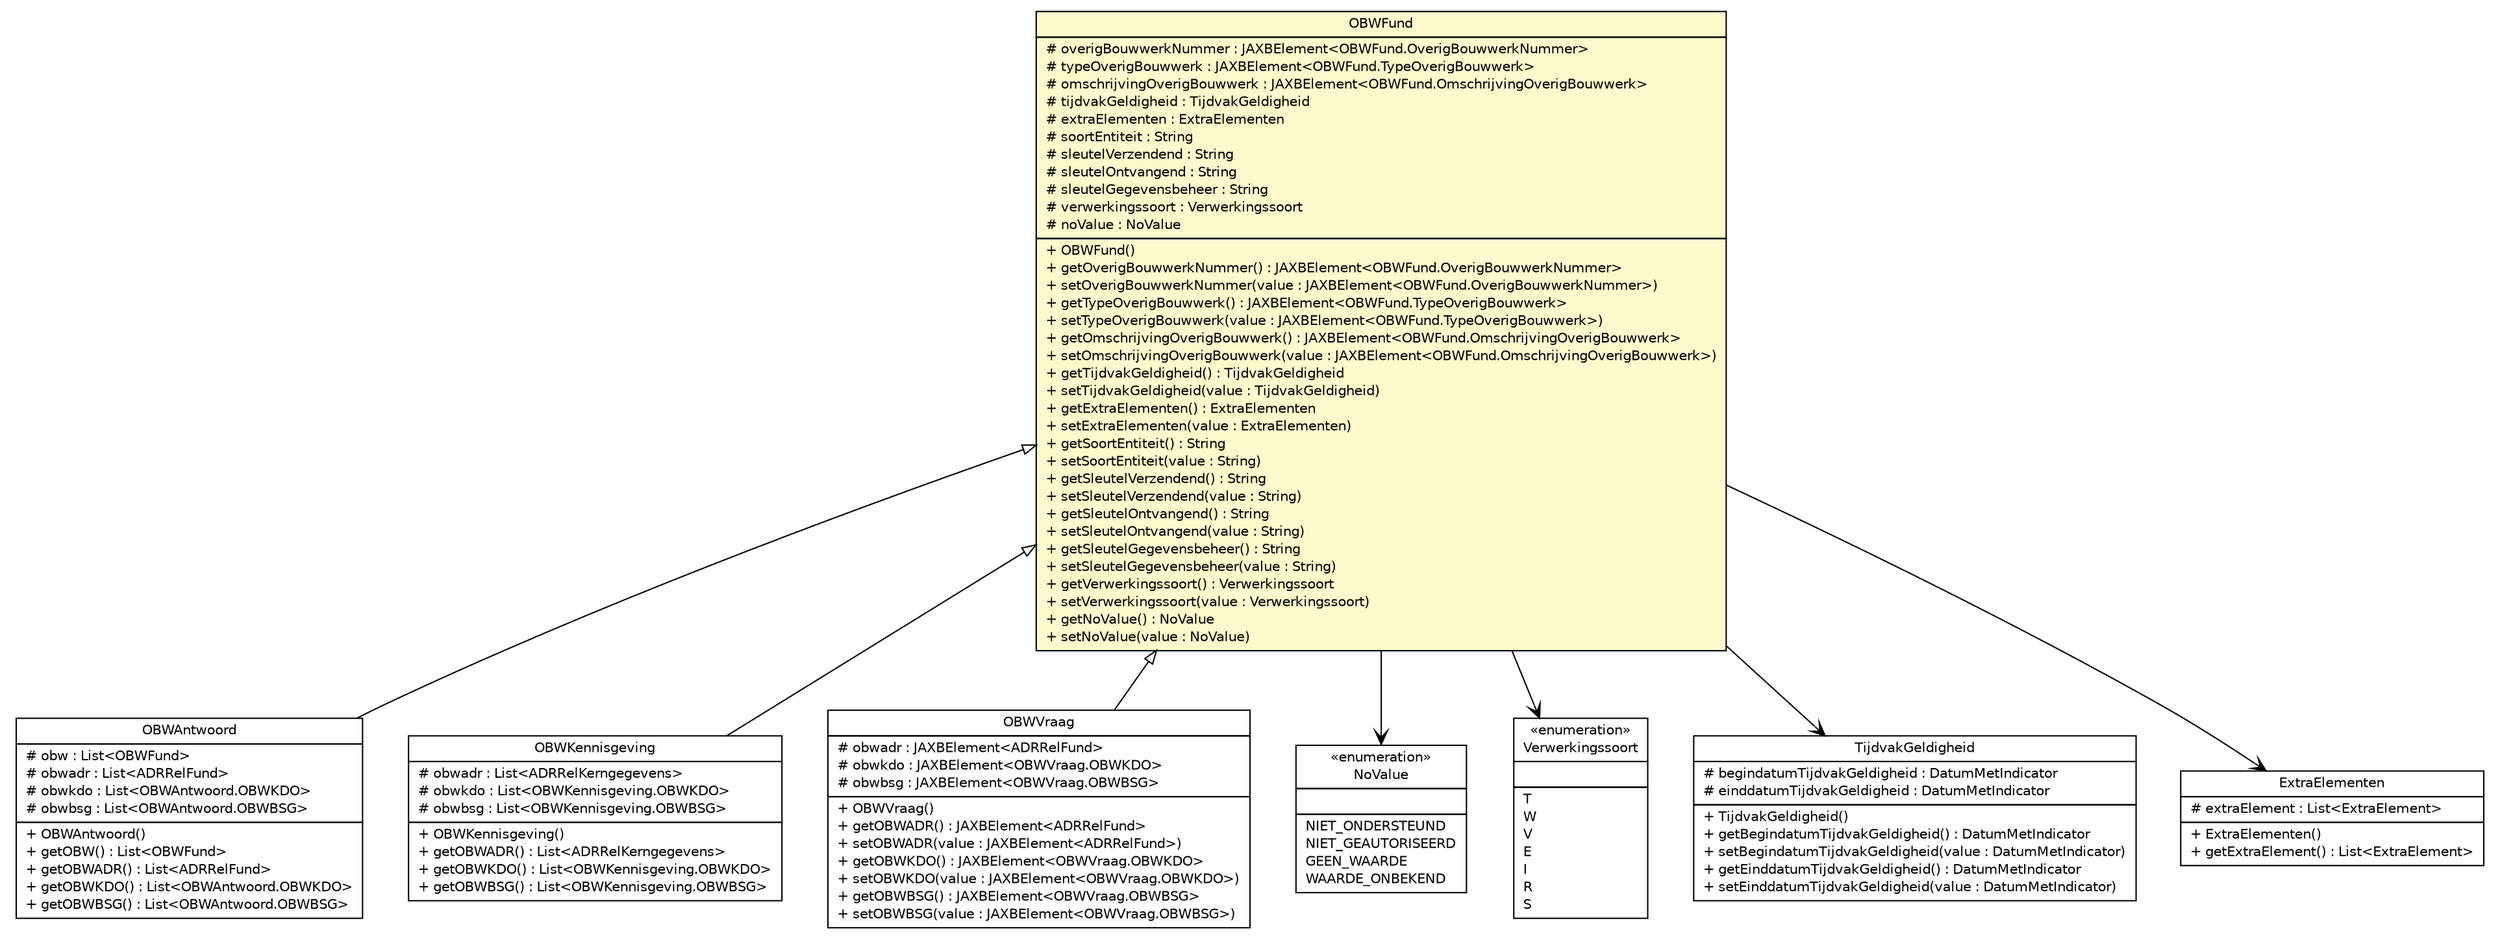 #!/usr/local/bin/dot
#
# Class diagram 
# Generated by UMLGraph version R5_6-24-gf6e263 (http://www.umlgraph.org/)
#

digraph G {
	edge [fontname="Helvetica",fontsize=10,labelfontname="Helvetica",labelfontsize=10];
	node [fontname="Helvetica",fontsize=10,shape=plaintext];
	nodesep=0.25;
	ranksep=0.5;
	// nl.egem.stuf.sector.bg._0204.OBWAntwoord
	c132171 [label=<<table title="nl.egem.stuf.sector.bg._0204.OBWAntwoord" border="0" cellborder="1" cellspacing="0" cellpadding="2" port="p" href="./OBWAntwoord.html">
		<tr><td><table border="0" cellspacing="0" cellpadding="1">
<tr><td align="center" balign="center"> OBWAntwoord </td></tr>
		</table></td></tr>
		<tr><td><table border="0" cellspacing="0" cellpadding="1">
<tr><td align="left" balign="left"> # obw : List&lt;OBWFund&gt; </td></tr>
<tr><td align="left" balign="left"> # obwadr : List&lt;ADRRelFund&gt; </td></tr>
<tr><td align="left" balign="left"> # obwkdo : List&lt;OBWAntwoord.OBWKDO&gt; </td></tr>
<tr><td align="left" balign="left"> # obwbsg : List&lt;OBWAntwoord.OBWBSG&gt; </td></tr>
		</table></td></tr>
		<tr><td><table border="0" cellspacing="0" cellpadding="1">
<tr><td align="left" balign="left"> + OBWAntwoord() </td></tr>
<tr><td align="left" balign="left"> + getOBW() : List&lt;OBWFund&gt; </td></tr>
<tr><td align="left" balign="left"> + getOBWADR() : List&lt;ADRRelFund&gt; </td></tr>
<tr><td align="left" balign="left"> + getOBWKDO() : List&lt;OBWAntwoord.OBWKDO&gt; </td></tr>
<tr><td align="left" balign="left"> + getOBWBSG() : List&lt;OBWAntwoord.OBWBSG&gt; </td></tr>
		</table></td></tr>
		</table>>, URL="./OBWAntwoord.html", fontname="Helvetica", fontcolor="black", fontsize=10.0];
	// nl.egem.stuf.sector.bg._0204.OBWFund
	c132259 [label=<<table title="nl.egem.stuf.sector.bg._0204.OBWFund" border="0" cellborder="1" cellspacing="0" cellpadding="2" port="p" bgcolor="lemonChiffon" href="./OBWFund.html">
		<tr><td><table border="0" cellspacing="0" cellpadding="1">
<tr><td align="center" balign="center"> OBWFund </td></tr>
		</table></td></tr>
		<tr><td><table border="0" cellspacing="0" cellpadding="1">
<tr><td align="left" balign="left"> # overigBouwwerkNummer : JAXBElement&lt;OBWFund.OverigBouwwerkNummer&gt; </td></tr>
<tr><td align="left" balign="left"> # typeOverigBouwwerk : JAXBElement&lt;OBWFund.TypeOverigBouwwerk&gt; </td></tr>
<tr><td align="left" balign="left"> # omschrijvingOverigBouwwerk : JAXBElement&lt;OBWFund.OmschrijvingOverigBouwwerk&gt; </td></tr>
<tr><td align="left" balign="left"> # tijdvakGeldigheid : TijdvakGeldigheid </td></tr>
<tr><td align="left" balign="left"> # extraElementen : ExtraElementen </td></tr>
<tr><td align="left" balign="left"> # soortEntiteit : String </td></tr>
<tr><td align="left" balign="left"> # sleutelVerzendend : String </td></tr>
<tr><td align="left" balign="left"> # sleutelOntvangend : String </td></tr>
<tr><td align="left" balign="left"> # sleutelGegevensbeheer : String </td></tr>
<tr><td align="left" balign="left"> # verwerkingssoort : Verwerkingssoort </td></tr>
<tr><td align="left" balign="left"> # noValue : NoValue </td></tr>
		</table></td></tr>
		<tr><td><table border="0" cellspacing="0" cellpadding="1">
<tr><td align="left" balign="left"> + OBWFund() </td></tr>
<tr><td align="left" balign="left"> + getOverigBouwwerkNummer() : JAXBElement&lt;OBWFund.OverigBouwwerkNummer&gt; </td></tr>
<tr><td align="left" balign="left"> + setOverigBouwwerkNummer(value : JAXBElement&lt;OBWFund.OverigBouwwerkNummer&gt;) </td></tr>
<tr><td align="left" balign="left"> + getTypeOverigBouwwerk() : JAXBElement&lt;OBWFund.TypeOverigBouwwerk&gt; </td></tr>
<tr><td align="left" balign="left"> + setTypeOverigBouwwerk(value : JAXBElement&lt;OBWFund.TypeOverigBouwwerk&gt;) </td></tr>
<tr><td align="left" balign="left"> + getOmschrijvingOverigBouwwerk() : JAXBElement&lt;OBWFund.OmschrijvingOverigBouwwerk&gt; </td></tr>
<tr><td align="left" balign="left"> + setOmschrijvingOverigBouwwerk(value : JAXBElement&lt;OBWFund.OmschrijvingOverigBouwwerk&gt;) </td></tr>
<tr><td align="left" balign="left"> + getTijdvakGeldigheid() : TijdvakGeldigheid </td></tr>
<tr><td align="left" balign="left"> + setTijdvakGeldigheid(value : TijdvakGeldigheid) </td></tr>
<tr><td align="left" balign="left"> + getExtraElementen() : ExtraElementen </td></tr>
<tr><td align="left" balign="left"> + setExtraElementen(value : ExtraElementen) </td></tr>
<tr><td align="left" balign="left"> + getSoortEntiteit() : String </td></tr>
<tr><td align="left" balign="left"> + setSoortEntiteit(value : String) </td></tr>
<tr><td align="left" balign="left"> + getSleutelVerzendend() : String </td></tr>
<tr><td align="left" balign="left"> + setSleutelVerzendend(value : String) </td></tr>
<tr><td align="left" balign="left"> + getSleutelOntvangend() : String </td></tr>
<tr><td align="left" balign="left"> + setSleutelOntvangend(value : String) </td></tr>
<tr><td align="left" balign="left"> + getSleutelGegevensbeheer() : String </td></tr>
<tr><td align="left" balign="left"> + setSleutelGegevensbeheer(value : String) </td></tr>
<tr><td align="left" balign="left"> + getVerwerkingssoort() : Verwerkingssoort </td></tr>
<tr><td align="left" balign="left"> + setVerwerkingssoort(value : Verwerkingssoort) </td></tr>
<tr><td align="left" balign="left"> + getNoValue() : NoValue </td></tr>
<tr><td align="left" balign="left"> + setNoValue(value : NoValue) </td></tr>
		</table></td></tr>
		</table>>, URL="./OBWFund.html", fontname="Helvetica", fontcolor="black", fontsize=10.0];
	// nl.egem.stuf.sector.bg._0204.OBWKennisgeving
	c132268 [label=<<table title="nl.egem.stuf.sector.bg._0204.OBWKennisgeving" border="0" cellborder="1" cellspacing="0" cellpadding="2" port="p" href="./OBWKennisgeving.html">
		<tr><td><table border="0" cellspacing="0" cellpadding="1">
<tr><td align="center" balign="center"> OBWKennisgeving </td></tr>
		</table></td></tr>
		<tr><td><table border="0" cellspacing="0" cellpadding="1">
<tr><td align="left" balign="left"> # obwadr : List&lt;ADRRelKerngegevens&gt; </td></tr>
<tr><td align="left" balign="left"> # obwkdo : List&lt;OBWKennisgeving.OBWKDO&gt; </td></tr>
<tr><td align="left" balign="left"> # obwbsg : List&lt;OBWKennisgeving.OBWBSG&gt; </td></tr>
		</table></td></tr>
		<tr><td><table border="0" cellspacing="0" cellpadding="1">
<tr><td align="left" balign="left"> + OBWKennisgeving() </td></tr>
<tr><td align="left" balign="left"> + getOBWADR() : List&lt;ADRRelKerngegevens&gt; </td></tr>
<tr><td align="left" balign="left"> + getOBWKDO() : List&lt;OBWKennisgeving.OBWKDO&gt; </td></tr>
<tr><td align="left" balign="left"> + getOBWBSG() : List&lt;OBWKennisgeving.OBWBSG&gt; </td></tr>
		</table></td></tr>
		</table>>, URL="./OBWKennisgeving.html", fontname="Helvetica", fontcolor="black", fontsize=10.0];
	// nl.egem.stuf.sector.bg._0204.OBWVraag
	c132397 [label=<<table title="nl.egem.stuf.sector.bg._0204.OBWVraag" border="0" cellborder="1" cellspacing="0" cellpadding="2" port="p" href="./OBWVraag.html">
		<tr><td><table border="0" cellspacing="0" cellpadding="1">
<tr><td align="center" balign="center"> OBWVraag </td></tr>
		</table></td></tr>
		<tr><td><table border="0" cellspacing="0" cellpadding="1">
<tr><td align="left" balign="left"> # obwadr : JAXBElement&lt;ADRRelFund&gt; </td></tr>
<tr><td align="left" balign="left"> # obwkdo : JAXBElement&lt;OBWVraag.OBWKDO&gt; </td></tr>
<tr><td align="left" balign="left"> # obwbsg : JAXBElement&lt;OBWVraag.OBWBSG&gt; </td></tr>
		</table></td></tr>
		<tr><td><table border="0" cellspacing="0" cellpadding="1">
<tr><td align="left" balign="left"> + OBWVraag() </td></tr>
<tr><td align="left" balign="left"> + getOBWADR() : JAXBElement&lt;ADRRelFund&gt; </td></tr>
<tr><td align="left" balign="left"> + setOBWADR(value : JAXBElement&lt;ADRRelFund&gt;) </td></tr>
<tr><td align="left" balign="left"> + getOBWKDO() : JAXBElement&lt;OBWVraag.OBWKDO&gt; </td></tr>
<tr><td align="left" balign="left"> + setOBWKDO(value : JAXBElement&lt;OBWVraag.OBWKDO&gt;) </td></tr>
<tr><td align="left" balign="left"> + getOBWBSG() : JAXBElement&lt;OBWVraag.OBWBSG&gt; </td></tr>
<tr><td align="left" balign="left"> + setOBWBSG(value : JAXBElement&lt;OBWVraag.OBWBSG&gt;) </td></tr>
		</table></td></tr>
		</table>>, URL="./OBWVraag.html", fontname="Helvetica", fontcolor="black", fontsize=10.0];
	// nl.egem.stuf.stuf0204.NoValue
	c132558 [label=<<table title="nl.egem.stuf.stuf0204.NoValue" border="0" cellborder="1" cellspacing="0" cellpadding="2" port="p" href="../../../stuf0204/NoValue.html">
		<tr><td><table border="0" cellspacing="0" cellpadding="1">
<tr><td align="center" balign="center"> &#171;enumeration&#187; </td></tr>
<tr><td align="center" balign="center"> NoValue </td></tr>
		</table></td></tr>
		<tr><td><table border="0" cellspacing="0" cellpadding="1">
<tr><td align="left" balign="left">  </td></tr>
		</table></td></tr>
		<tr><td><table border="0" cellspacing="0" cellpadding="1">
<tr><td align="left" balign="left"> NIET_ONDERSTEUND </td></tr>
<tr><td align="left" balign="left"> NIET_GEAUTORISEERD </td></tr>
<tr><td align="left" balign="left"> GEEN_WAARDE </td></tr>
<tr><td align="left" balign="left"> WAARDE_ONBEKEND </td></tr>
		</table></td></tr>
		</table>>, URL="../../../stuf0204/NoValue.html", fontname="Helvetica", fontcolor="black", fontsize=10.0];
	// nl.egem.stuf.stuf0204.Verwerkingssoort
	c132561 [label=<<table title="nl.egem.stuf.stuf0204.Verwerkingssoort" border="0" cellborder="1" cellspacing="0" cellpadding="2" port="p" href="../../../stuf0204/Verwerkingssoort.html">
		<tr><td><table border="0" cellspacing="0" cellpadding="1">
<tr><td align="center" balign="center"> &#171;enumeration&#187; </td></tr>
<tr><td align="center" balign="center"> Verwerkingssoort </td></tr>
		</table></td></tr>
		<tr><td><table border="0" cellspacing="0" cellpadding="1">
<tr><td align="left" balign="left">  </td></tr>
		</table></td></tr>
		<tr><td><table border="0" cellspacing="0" cellpadding="1">
<tr><td align="left" balign="left"> T </td></tr>
<tr><td align="left" balign="left"> W </td></tr>
<tr><td align="left" balign="left"> V </td></tr>
<tr><td align="left" balign="left"> E </td></tr>
<tr><td align="left" balign="left"> I </td></tr>
<tr><td align="left" balign="left"> R </td></tr>
<tr><td align="left" balign="left"> S </td></tr>
		</table></td></tr>
		</table>>, URL="../../../stuf0204/Verwerkingssoort.html", fontname="Helvetica", fontcolor="black", fontsize=10.0];
	// nl.egem.stuf.stuf0204.TijdvakGeldigheid
	c132562 [label=<<table title="nl.egem.stuf.stuf0204.TijdvakGeldigheid" border="0" cellborder="1" cellspacing="0" cellpadding="2" port="p" href="../../../stuf0204/TijdvakGeldigheid.html">
		<tr><td><table border="0" cellspacing="0" cellpadding="1">
<tr><td align="center" balign="center"> TijdvakGeldigheid </td></tr>
		</table></td></tr>
		<tr><td><table border="0" cellspacing="0" cellpadding="1">
<tr><td align="left" balign="left"> # begindatumTijdvakGeldigheid : DatumMetIndicator </td></tr>
<tr><td align="left" balign="left"> # einddatumTijdvakGeldigheid : DatumMetIndicator </td></tr>
		</table></td></tr>
		<tr><td><table border="0" cellspacing="0" cellpadding="1">
<tr><td align="left" balign="left"> + TijdvakGeldigheid() </td></tr>
<tr><td align="left" balign="left"> + getBegindatumTijdvakGeldigheid() : DatumMetIndicator </td></tr>
<tr><td align="left" balign="left"> + setBegindatumTijdvakGeldigheid(value : DatumMetIndicator) </td></tr>
<tr><td align="left" balign="left"> + getEinddatumTijdvakGeldigheid() : DatumMetIndicator </td></tr>
<tr><td align="left" balign="left"> + setEinddatumTijdvakGeldigheid(value : DatumMetIndicator) </td></tr>
		</table></td></tr>
		</table>>, URL="../../../stuf0204/TijdvakGeldigheid.html", fontname="Helvetica", fontcolor="black", fontsize=10.0];
	// nl.egem.stuf.stuf0204.ExtraElementen
	c132573 [label=<<table title="nl.egem.stuf.stuf0204.ExtraElementen" border="0" cellborder="1" cellspacing="0" cellpadding="2" port="p" href="../../../stuf0204/ExtraElementen.html">
		<tr><td><table border="0" cellspacing="0" cellpadding="1">
<tr><td align="center" balign="center"> ExtraElementen </td></tr>
		</table></td></tr>
		<tr><td><table border="0" cellspacing="0" cellpadding="1">
<tr><td align="left" balign="left"> # extraElement : List&lt;ExtraElement&gt; </td></tr>
		</table></td></tr>
		<tr><td><table border="0" cellspacing="0" cellpadding="1">
<tr><td align="left" balign="left"> + ExtraElementen() </td></tr>
<tr><td align="left" balign="left"> + getExtraElement() : List&lt;ExtraElement&gt; </td></tr>
		</table></td></tr>
		</table>>, URL="../../../stuf0204/ExtraElementen.html", fontname="Helvetica", fontcolor="black", fontsize=10.0];
	//nl.egem.stuf.sector.bg._0204.OBWAntwoord extends nl.egem.stuf.sector.bg._0204.OBWFund
	c132259:p -> c132171:p [dir=back,arrowtail=empty];
	//nl.egem.stuf.sector.bg._0204.OBWKennisgeving extends nl.egem.stuf.sector.bg._0204.OBWFund
	c132259:p -> c132268:p [dir=back,arrowtail=empty];
	//nl.egem.stuf.sector.bg._0204.OBWVraag extends nl.egem.stuf.sector.bg._0204.OBWFund
	c132259:p -> c132397:p [dir=back,arrowtail=empty];
	// nl.egem.stuf.sector.bg._0204.OBWFund NAVASSOC nl.egem.stuf.stuf0204.TijdvakGeldigheid
	c132259:p -> c132562:p [taillabel="", label="", headlabel="", fontname="Helvetica", fontcolor="black", fontsize=10.0, color="black", arrowhead=open];
	// nl.egem.stuf.sector.bg._0204.OBWFund NAVASSOC nl.egem.stuf.stuf0204.ExtraElementen
	c132259:p -> c132573:p [taillabel="", label="", headlabel="", fontname="Helvetica", fontcolor="black", fontsize=10.0, color="black", arrowhead=open];
	// nl.egem.stuf.sector.bg._0204.OBWFund NAVASSOC nl.egem.stuf.stuf0204.Verwerkingssoort
	c132259:p -> c132561:p [taillabel="", label="", headlabel="", fontname="Helvetica", fontcolor="black", fontsize=10.0, color="black", arrowhead=open];
	// nl.egem.stuf.sector.bg._0204.OBWFund NAVASSOC nl.egem.stuf.stuf0204.NoValue
	c132259:p -> c132558:p [taillabel="", label="", headlabel="", fontname="Helvetica", fontcolor="black", fontsize=10.0, color="black", arrowhead=open];
}

